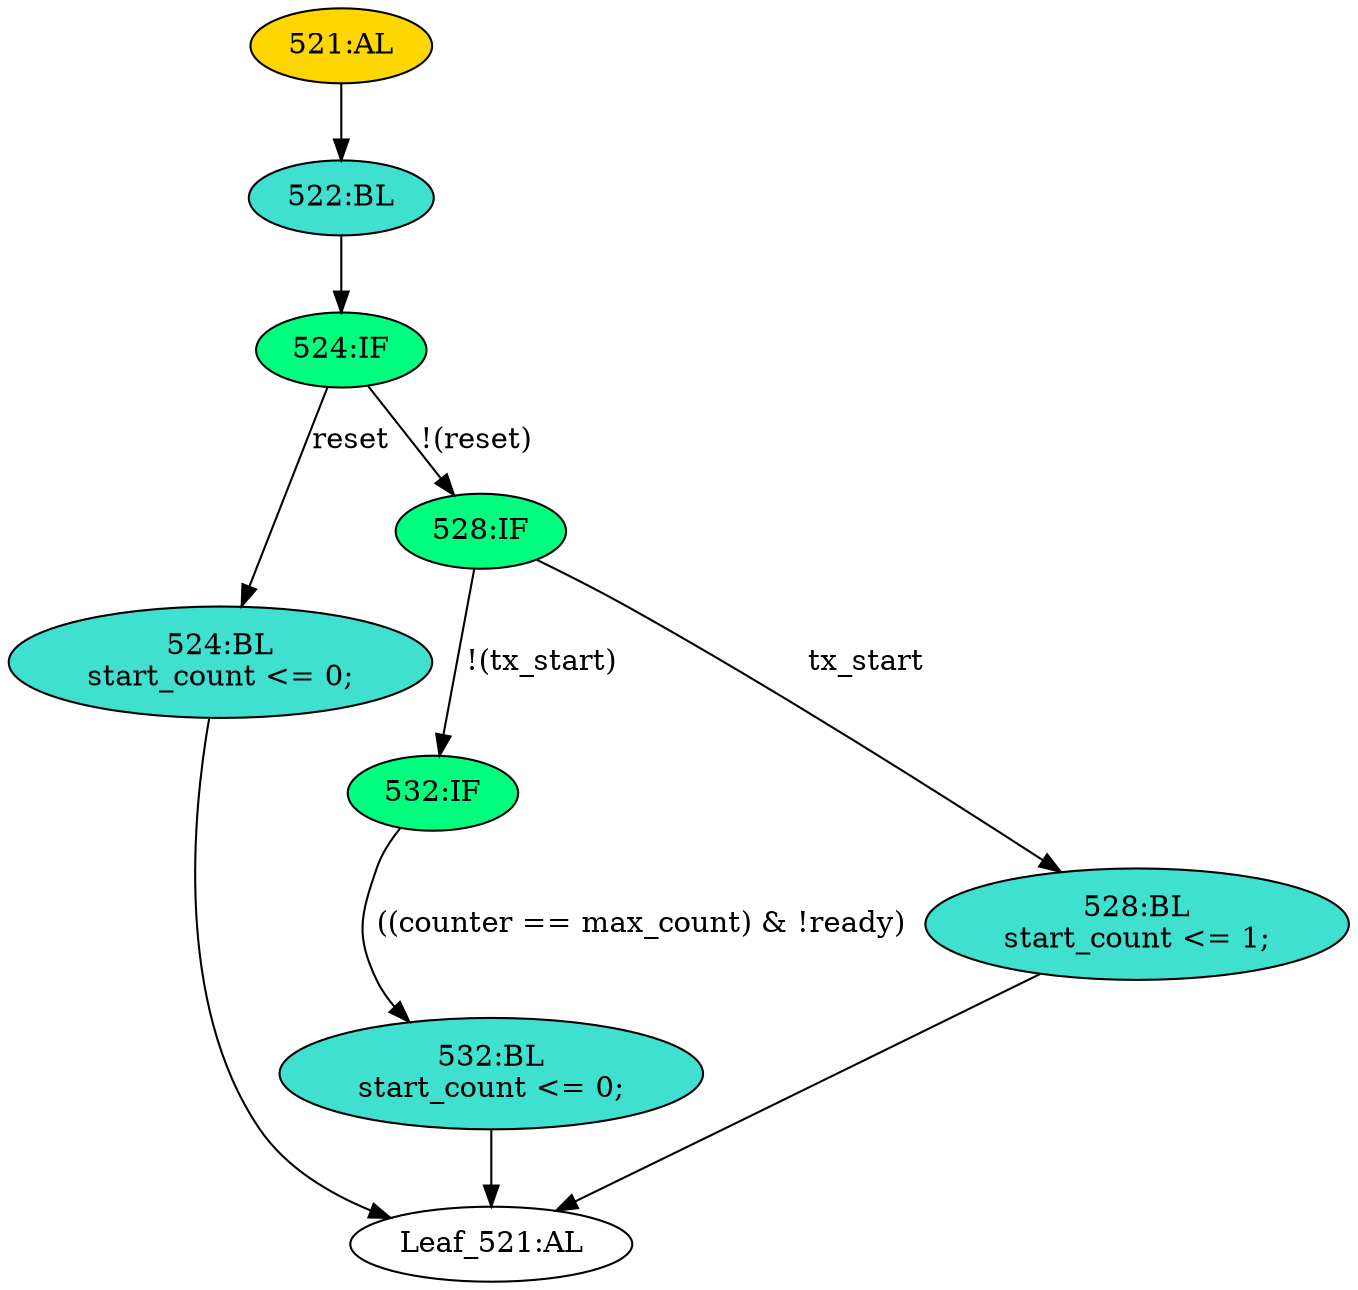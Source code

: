 strict digraph "" {
	node [label="\N"];
	"524:IF"	 [ast="<pyverilog.vparser.ast.IfStatement object at 0x7f2e132fc550>",
		fillcolor=springgreen,
		label="524:IF",
		statements="[]",
		style=filled,
		typ=IfStatement];
	"524:BL"	 [ast="<pyverilog.vparser.ast.Block object at 0x7f2e132e9f90>",
		fillcolor=turquoise,
		label="524:BL
start_count <= 0;",
		statements="[<pyverilog.vparser.ast.NonblockingSubstitution object at 0x7f2e132e9a10>]",
		style=filled,
		typ=Block];
	"524:IF" -> "524:BL"	 [cond="['reset']",
		label=reset,
		lineno=524];
	"528:IF"	 [ast="<pyverilog.vparser.ast.IfStatement object at 0x7f2e132fc1d0>",
		fillcolor=springgreen,
		label="528:IF",
		statements="[]",
		style=filled,
		typ=IfStatement];
	"524:IF" -> "528:IF"	 [cond="['reset']",
		label="!(reset)",
		lineno=524];
	"532:IF"	 [ast="<pyverilog.vparser.ast.IfStatement object at 0x7f2e132fce90>",
		fillcolor=springgreen,
		label="532:IF",
		statements="[]",
		style=filled,
		typ=IfStatement];
	"532:BL"	 [ast="<pyverilog.vparser.ast.Block object at 0x7f2e132fc590>",
		fillcolor=turquoise,
		label="532:BL
start_count <= 0;",
		statements="[<pyverilog.vparser.ast.NonblockingSubstitution object at 0x7f2e132fcd10>]",
		style=filled,
		typ=Block];
	"532:IF" -> "532:BL"	 [cond="['counter', 'max_count', 'ready']",
		label="((counter == max_count) & !ready)",
		lineno=532];
	"Leaf_521:AL"	 [def_var="['start_count']",
		label="Leaf_521:AL"];
	"524:BL" -> "Leaf_521:AL"	 [cond="[]",
		lineno=None];
	"522:BL"	 [ast="<pyverilog.vparser.ast.Block object at 0x7f2e132e97d0>",
		fillcolor=turquoise,
		label="522:BL",
		statements="[]",
		style=filled,
		typ=Block];
	"522:BL" -> "524:IF"	 [cond="[]",
		lineno=None];
	"528:BL"	 [ast="<pyverilog.vparser.ast.Block object at 0x7f2e132e9350>",
		fillcolor=turquoise,
		label="528:BL
start_count <= 1;",
		statements="[<pyverilog.vparser.ast.NonblockingSubstitution object at 0x7f2e132e9550>]",
		style=filled,
		typ=Block];
	"528:BL" -> "Leaf_521:AL"	 [cond="[]",
		lineno=None];
	"521:AL"	 [ast="<pyverilog.vparser.ast.Always object at 0x7f2e132e9dd0>",
		clk_sens=False,
		fillcolor=gold,
		label="521:AL",
		sens="['reset', 'tx_start', 'counter', 'max_count']",
		statements="[]",
		style=filled,
		typ=Always,
		use_var="['reset', 'tx_start', 'ready', 'counter', 'max_count']"];
	"521:AL" -> "522:BL"	 [cond="[]",
		lineno=None];
	"528:IF" -> "532:IF"	 [cond="['tx_start']",
		label="!(tx_start)",
		lineno=528];
	"528:IF" -> "528:BL"	 [cond="['tx_start']",
		label=tx_start,
		lineno=528];
	"532:BL" -> "Leaf_521:AL"	 [cond="[]",
		lineno=None];
}
